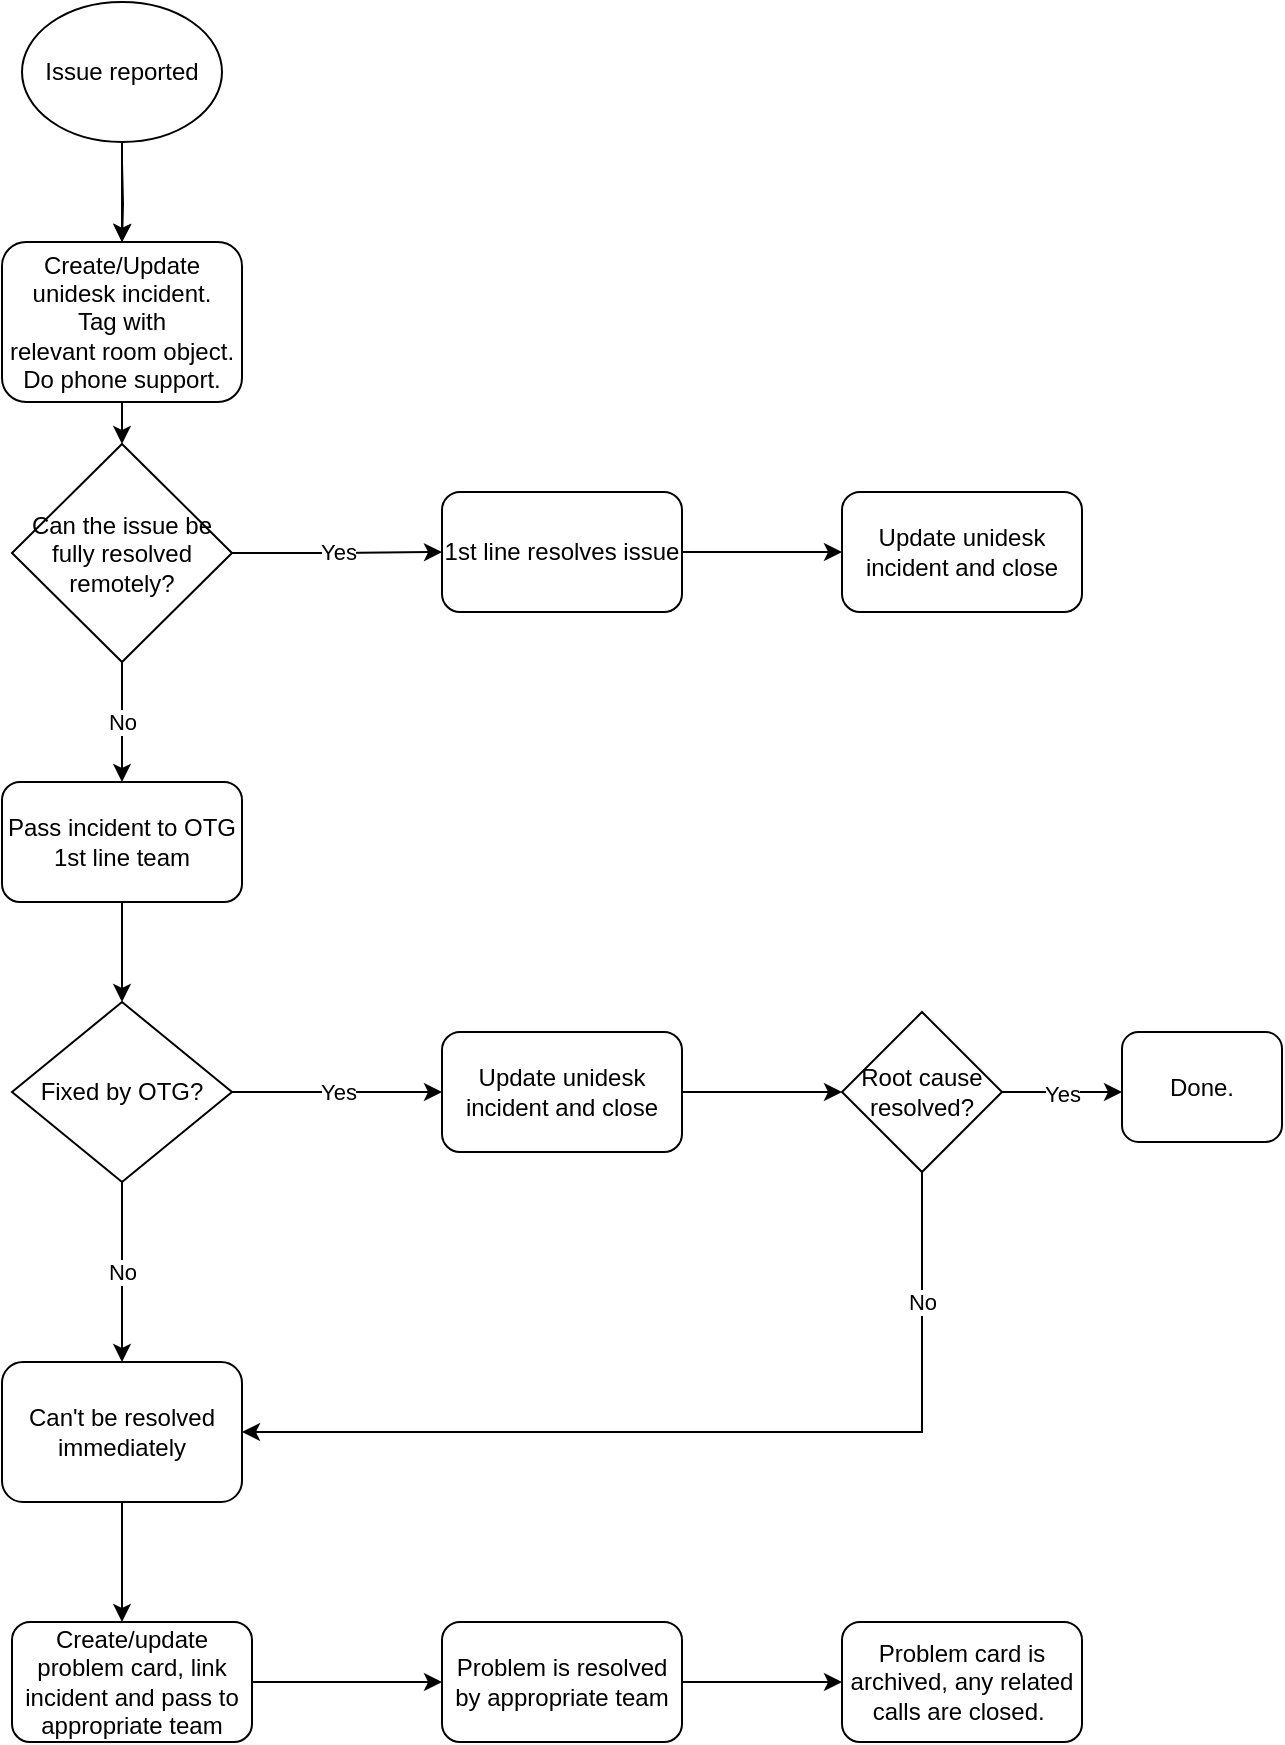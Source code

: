 <mxfile version="10.6.7" type="github"><diagram name="Page-1" id="c7488fd3-1785-93aa-aadb-54a6760d102a"><mxGraphModel dx="1190" dy="992" grid="1" gridSize="10" guides="1" tooltips="1" connect="1" arrows="1" fold="1" page="1" pageScale="1" pageWidth="827" pageHeight="1169" background="#ffffff" math="0" shadow="0"><root><mxCell id="0"/><mxCell id="1" parent="0"/><mxCell id="H9w59Ay5mGl5X6LJiTbt-40" style="edgeStyle=orthogonalEdgeStyle;rounded=0;orthogonalLoop=1;jettySize=auto;html=1;exitX=0.5;exitY=1;exitDx=0;exitDy=0;" edge="1" parent="1" target="H9w59Ay5mGl5X6LJiTbt-5"><mxGeometry relative="1" as="geometry"><mxPoint x="160" y="120" as="sourcePoint"/></mxGeometry></mxCell><mxCell id="H9w59Ay5mGl5X6LJiTbt-42" style="edgeStyle=orthogonalEdgeStyle;rounded=0;orthogonalLoop=1;jettySize=auto;html=1;exitX=0.5;exitY=1;exitDx=0;exitDy=0;" edge="1" parent="1" source="H9w59Ay5mGl5X6LJiTbt-1"><mxGeometry relative="1" as="geometry"><mxPoint x="160" y="160" as="targetPoint"/></mxGeometry></mxCell><mxCell id="H9w59Ay5mGl5X6LJiTbt-1" value="Issue reported" style="ellipse;whiteSpace=wrap;html=1;" vertex="1" parent="1"><mxGeometry x="110" y="40" width="100" height="70" as="geometry"/></mxCell><mxCell id="H9w59Ay5mGl5X6LJiTbt-14" value="Yes" style="edgeStyle=orthogonalEdgeStyle;rounded=0;orthogonalLoop=1;jettySize=auto;html=1;entryX=0;entryY=0.5;entryDx=0;entryDy=0;" edge="1" parent="1" source="H9w59Ay5mGl5X6LJiTbt-2" target="H9w59Ay5mGl5X6LJiTbt-3"><mxGeometry relative="1" as="geometry"><mxPoint x="295" y="315" as="targetPoint"/></mxGeometry></mxCell><mxCell id="H9w59Ay5mGl5X6LJiTbt-21" value="No" style="edgeStyle=orthogonalEdgeStyle;rounded=0;orthogonalLoop=1;jettySize=auto;html=1;exitX=0.5;exitY=1;exitDx=0;exitDy=0;entryX=0.5;entryY=0;entryDx=0;entryDy=0;" edge="1" parent="1" source="H9w59Ay5mGl5X6LJiTbt-2" target="H9w59Ay5mGl5X6LJiTbt-19"><mxGeometry relative="1" as="geometry"/></mxCell><mxCell id="H9w59Ay5mGl5X6LJiTbt-2" value="Can the issue be fully resolved remotely?" style="rhombus;whiteSpace=wrap;html=1;" vertex="1" parent="1"><mxGeometry x="105" y="261" width="110" height="109" as="geometry"/></mxCell><mxCell id="H9w59Ay5mGl5X6LJiTbt-33" style="edgeStyle=orthogonalEdgeStyle;rounded=0;orthogonalLoop=1;jettySize=auto;html=1;exitX=1;exitY=0.5;exitDx=0;exitDy=0;entryX=0;entryY=0.5;entryDx=0;entryDy=0;" edge="1" parent="1" source="H9w59Ay5mGl5X6LJiTbt-3" target="H9w59Ay5mGl5X6LJiTbt-32"><mxGeometry relative="1" as="geometry"/></mxCell><mxCell id="H9w59Ay5mGl5X6LJiTbt-3" value="1st line resolves issue" style="rounded=1;whiteSpace=wrap;html=1;" vertex="1" parent="1"><mxGeometry x="320" y="285" width="120" height="60" as="geometry"/></mxCell><mxCell id="H9w59Ay5mGl5X6LJiTbt-30" style="edgeStyle=orthogonalEdgeStyle;rounded=0;orthogonalLoop=1;jettySize=auto;html=1;exitX=0.5;exitY=1;exitDx=0;exitDy=0;" edge="1" parent="1" source="H9w59Ay5mGl5X6LJiTbt-5" target="H9w59Ay5mGl5X6LJiTbt-2"><mxGeometry relative="1" as="geometry"/></mxCell><mxCell id="H9w59Ay5mGl5X6LJiTbt-5" value="Create/Update unidesk incident.&lt;br&gt;Tag with relevant&amp;nbsp;room object.&lt;br&gt;Do phone support.&lt;br&gt;" style="rounded=1;whiteSpace=wrap;html=1;" vertex="1" parent="1"><mxGeometry x="100" y="160" width="120" height="80" as="geometry"/></mxCell><mxCell id="H9w59Ay5mGl5X6LJiTbt-34" style="edgeStyle=orthogonalEdgeStyle;rounded=0;orthogonalLoop=1;jettySize=auto;html=1;exitX=0.5;exitY=1;exitDx=0;exitDy=0;" edge="1" parent="1" source="H9w59Ay5mGl5X6LJiTbt-10"><mxGeometry relative="1" as="geometry"><mxPoint x="160" y="850" as="targetPoint"/></mxGeometry></mxCell><mxCell id="H9w59Ay5mGl5X6LJiTbt-10" value="Can't be resolved immediately" style="rounded=1;whiteSpace=wrap;html=1;" vertex="1" parent="1"><mxGeometry x="100" y="720" width="120" height="70" as="geometry"/></mxCell><mxCell id="H9w59Ay5mGl5X6LJiTbt-45" value="" style="edgeStyle=orthogonalEdgeStyle;rounded=0;orthogonalLoop=1;jettySize=auto;html=1;" edge="1" parent="1" source="H9w59Ay5mGl5X6LJiTbt-12"><mxGeometry relative="1" as="geometry"><mxPoint x="520" y="585" as="targetPoint"/></mxGeometry></mxCell><mxCell id="H9w59Ay5mGl5X6LJiTbt-12" value="Update unidesk incident and close" style="rounded=1;whiteSpace=wrap;html=1;" vertex="1" parent="1"><mxGeometry x="320" y="555" width="120" height="60" as="geometry"/></mxCell><mxCell id="H9w59Ay5mGl5X6LJiTbt-29" style="edgeStyle=orthogonalEdgeStyle;rounded=0;orthogonalLoop=1;jettySize=auto;html=1;exitX=0.5;exitY=1;exitDx=0;exitDy=0;entryX=0.5;entryY=0;entryDx=0;entryDy=0;" edge="1" parent="1" source="H9w59Ay5mGl5X6LJiTbt-19" target="H9w59Ay5mGl5X6LJiTbt-23"><mxGeometry relative="1" as="geometry"/></mxCell><mxCell id="H9w59Ay5mGl5X6LJiTbt-19" value="Pass incident to OTG 1st line team" style="rounded=1;whiteSpace=wrap;html=1;" vertex="1" parent="1"><mxGeometry x="100" y="430" width="120" height="60" as="geometry"/></mxCell><mxCell id="H9w59Ay5mGl5X6LJiTbt-27" value="No" style="edgeStyle=orthogonalEdgeStyle;rounded=0;orthogonalLoop=1;jettySize=auto;html=1;exitX=0.5;exitY=1;exitDx=0;exitDy=0;entryX=0.5;entryY=0;entryDx=0;entryDy=0;" edge="1" parent="1" source="H9w59Ay5mGl5X6LJiTbt-23" target="H9w59Ay5mGl5X6LJiTbt-10"><mxGeometry relative="1" as="geometry"/></mxCell><mxCell id="H9w59Ay5mGl5X6LJiTbt-43" value="Yes" style="edgeStyle=orthogonalEdgeStyle;rounded=0;orthogonalLoop=1;jettySize=auto;html=1;exitX=1;exitY=0.5;exitDx=0;exitDy=0;entryX=0;entryY=0.5;entryDx=0;entryDy=0;" edge="1" parent="1" source="H9w59Ay5mGl5X6LJiTbt-23" target="H9w59Ay5mGl5X6LJiTbt-12"><mxGeometry relative="1" as="geometry"/></mxCell><mxCell id="H9w59Ay5mGl5X6LJiTbt-23" value="Fixed by OTG?" style="rhombus;whiteSpace=wrap;html=1;" vertex="1" parent="1"><mxGeometry x="105" y="540" width="110" height="90" as="geometry"/></mxCell><mxCell id="H9w59Ay5mGl5X6LJiTbt-46" value="Yes&lt;br&gt;" style="edgeStyle=orthogonalEdgeStyle;rounded=0;orthogonalLoop=1;jettySize=auto;html=1;exitX=1;exitY=0.5;exitDx=0;exitDy=0;" edge="1" parent="1" source="H9w59Ay5mGl5X6LJiTbt-24"><mxGeometry relative="1" as="geometry"><mxPoint x="660" y="585" as="targetPoint"/></mxGeometry></mxCell><mxCell id="H9w59Ay5mGl5X6LJiTbt-49" value="No" style="edgeStyle=orthogonalEdgeStyle;rounded=0;orthogonalLoop=1;jettySize=auto;html=1;exitX=0.5;exitY=1;exitDx=0;exitDy=0;entryX=1;entryY=0.5;entryDx=0;entryDy=0;" edge="1" parent="1" source="H9w59Ay5mGl5X6LJiTbt-24" target="H9w59Ay5mGl5X6LJiTbt-10"><mxGeometry x="-0.723" relative="1" as="geometry"><mxPoint as="offset"/></mxGeometry></mxCell><mxCell id="H9w59Ay5mGl5X6LJiTbt-24" value="Root cause resolved?" style="rhombus;whiteSpace=wrap;html=1;" vertex="1" parent="1"><mxGeometry x="520" y="545" width="80" height="80" as="geometry"/></mxCell><mxCell id="H9w59Ay5mGl5X6LJiTbt-32" value="Update unidesk incident&amp;nbsp;and close" style="rounded=1;whiteSpace=wrap;html=1;" vertex="1" parent="1"><mxGeometry x="520" y="285" width="120" height="60" as="geometry"/></mxCell><mxCell id="H9w59Ay5mGl5X6LJiTbt-37" style="edgeStyle=orthogonalEdgeStyle;rounded=0;orthogonalLoop=1;jettySize=auto;html=1;exitX=1;exitY=0.5;exitDx=0;exitDy=0;" edge="1" parent="1" source="H9w59Ay5mGl5X6LJiTbt-35" target="H9w59Ay5mGl5X6LJiTbt-36"><mxGeometry relative="1" as="geometry"/></mxCell><mxCell id="H9w59Ay5mGl5X6LJiTbt-35" value="Create/update problem card, link incident and pass to appropriate team" style="rounded=1;whiteSpace=wrap;html=1;" vertex="1" parent="1"><mxGeometry x="105" y="850" width="120" height="60" as="geometry"/></mxCell><mxCell id="H9w59Ay5mGl5X6LJiTbt-39" style="edgeStyle=orthogonalEdgeStyle;rounded=0;orthogonalLoop=1;jettySize=auto;html=1;exitX=1;exitY=0.5;exitDx=0;exitDy=0;entryX=0;entryY=0.5;entryDx=0;entryDy=0;" edge="1" parent="1" source="H9w59Ay5mGl5X6LJiTbt-36" target="H9w59Ay5mGl5X6LJiTbt-38"><mxGeometry relative="1" as="geometry"/></mxCell><mxCell id="H9w59Ay5mGl5X6LJiTbt-36" value="Problem is resolved by appropriate team" style="rounded=1;whiteSpace=wrap;html=1;" vertex="1" parent="1"><mxGeometry x="320" y="850" width="120" height="60" as="geometry"/></mxCell><mxCell id="H9w59Ay5mGl5X6LJiTbt-38" value="Problem card is archived, any related calls are closed.&amp;nbsp;" style="rounded=1;whiteSpace=wrap;html=1;" vertex="1" parent="1"><mxGeometry x="520" y="850" width="120" height="60" as="geometry"/></mxCell><mxCell id="H9w59Ay5mGl5X6LJiTbt-48" value="Done." style="rounded=1;whiteSpace=wrap;html=1;" vertex="1" parent="1"><mxGeometry x="660" y="555" width="80" height="55" as="geometry"/></mxCell></root></mxGraphModel></diagram></mxfile>